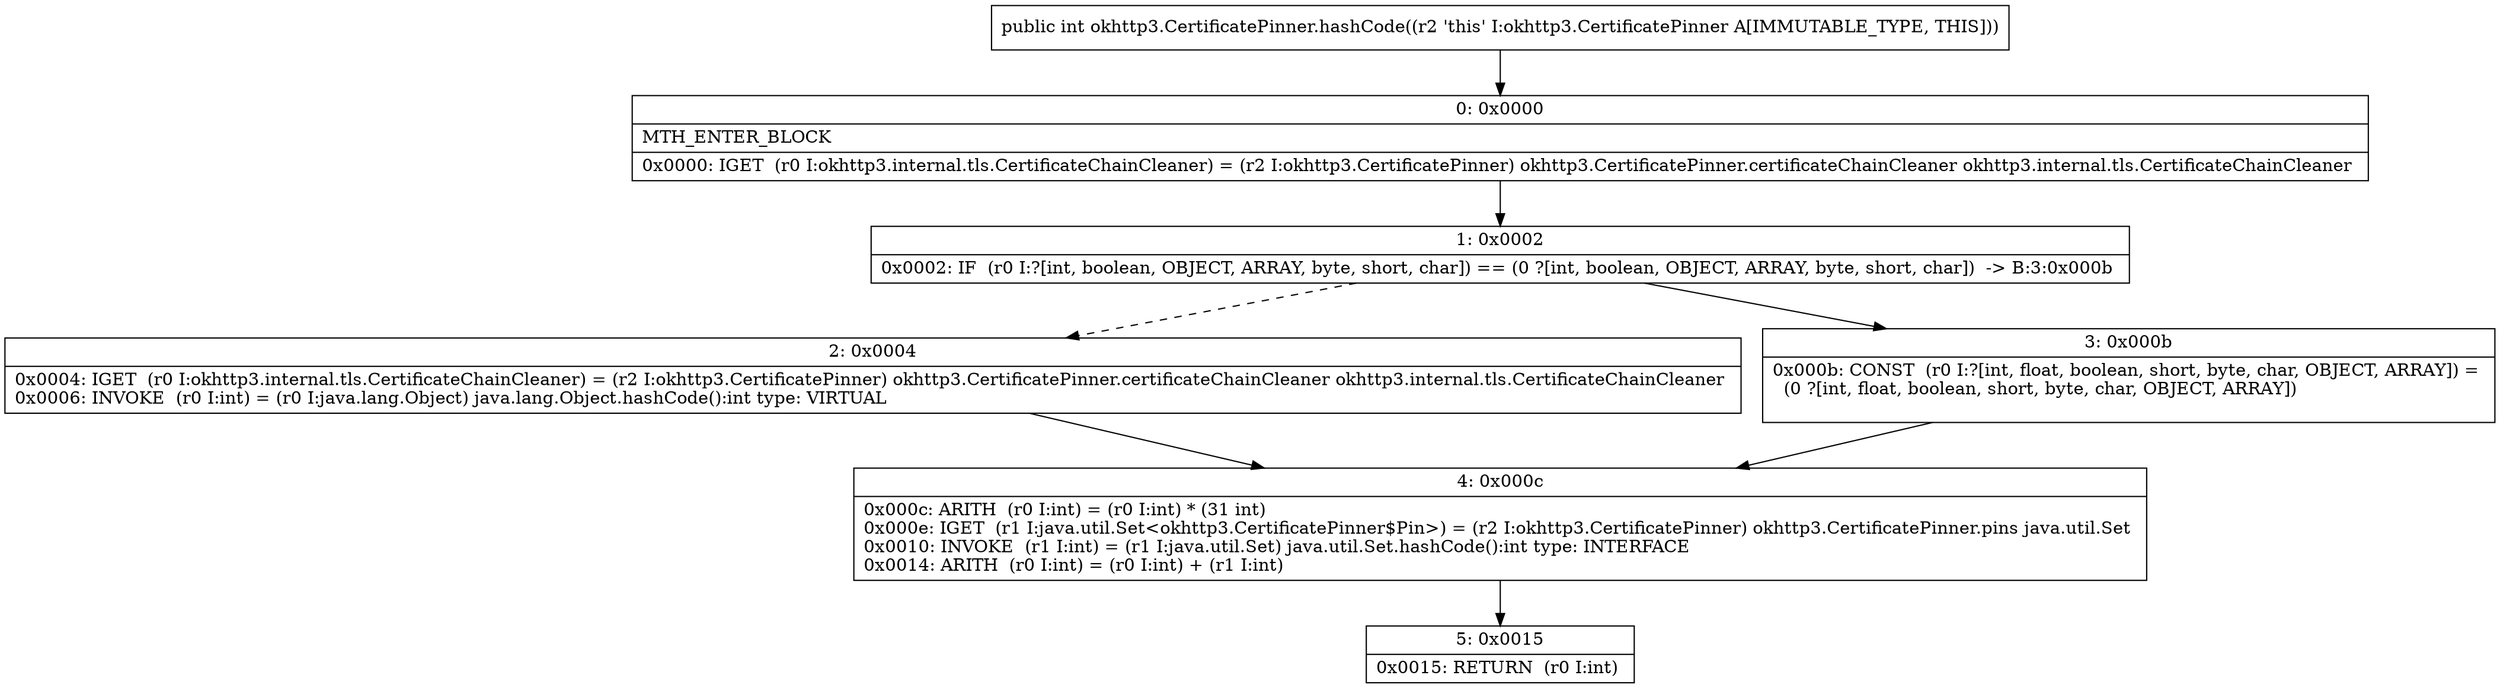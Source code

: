 digraph "CFG forokhttp3.CertificatePinner.hashCode()I" {
Node_0 [shape=record,label="{0\:\ 0x0000|MTH_ENTER_BLOCK\l|0x0000: IGET  (r0 I:okhttp3.internal.tls.CertificateChainCleaner) = (r2 I:okhttp3.CertificatePinner) okhttp3.CertificatePinner.certificateChainCleaner okhttp3.internal.tls.CertificateChainCleaner \l}"];
Node_1 [shape=record,label="{1\:\ 0x0002|0x0002: IF  (r0 I:?[int, boolean, OBJECT, ARRAY, byte, short, char]) == (0 ?[int, boolean, OBJECT, ARRAY, byte, short, char])  \-\> B:3:0x000b \l}"];
Node_2 [shape=record,label="{2\:\ 0x0004|0x0004: IGET  (r0 I:okhttp3.internal.tls.CertificateChainCleaner) = (r2 I:okhttp3.CertificatePinner) okhttp3.CertificatePinner.certificateChainCleaner okhttp3.internal.tls.CertificateChainCleaner \l0x0006: INVOKE  (r0 I:int) = (r0 I:java.lang.Object) java.lang.Object.hashCode():int type: VIRTUAL \l}"];
Node_3 [shape=record,label="{3\:\ 0x000b|0x000b: CONST  (r0 I:?[int, float, boolean, short, byte, char, OBJECT, ARRAY]) = \l  (0 ?[int, float, boolean, short, byte, char, OBJECT, ARRAY])\l \l}"];
Node_4 [shape=record,label="{4\:\ 0x000c|0x000c: ARITH  (r0 I:int) = (r0 I:int) * (31 int) \l0x000e: IGET  (r1 I:java.util.Set\<okhttp3.CertificatePinner$Pin\>) = (r2 I:okhttp3.CertificatePinner) okhttp3.CertificatePinner.pins java.util.Set \l0x0010: INVOKE  (r1 I:int) = (r1 I:java.util.Set) java.util.Set.hashCode():int type: INTERFACE \l0x0014: ARITH  (r0 I:int) = (r0 I:int) + (r1 I:int) \l}"];
Node_5 [shape=record,label="{5\:\ 0x0015|0x0015: RETURN  (r0 I:int) \l}"];
MethodNode[shape=record,label="{public int okhttp3.CertificatePinner.hashCode((r2 'this' I:okhttp3.CertificatePinner A[IMMUTABLE_TYPE, THIS])) }"];
MethodNode -> Node_0;
Node_0 -> Node_1;
Node_1 -> Node_2[style=dashed];
Node_1 -> Node_3;
Node_2 -> Node_4;
Node_3 -> Node_4;
Node_4 -> Node_5;
}


